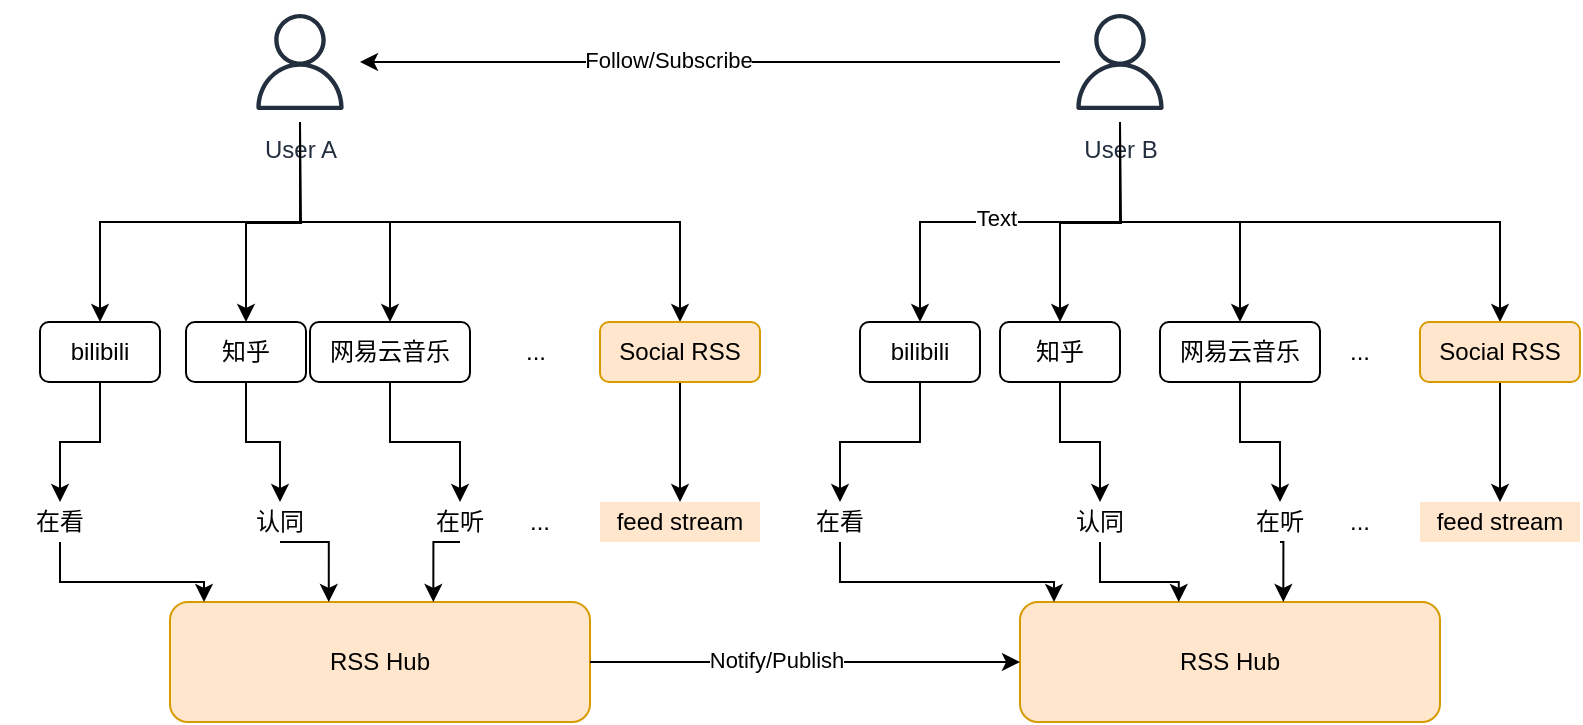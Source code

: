 <mxfile version="14.1.9" type="github"><diagram id="hDTemz2U2WXORsw8WZ_G" name="Page-1"><mxGraphModel dx="786" dy="546" grid="1" gridSize="10" guides="1" tooltips="1" connect="1" arrows="1" fold="1" page="1" pageScale="1" pageWidth="850" pageHeight="1100" math="0" shadow="0"><root><mxCell id="0"/><mxCell id="1" parent="0"/><mxCell id="ZuAt1Qrs9HViI0ZsfsVd-31" value="" style="group" vertex="1" connectable="0" parent="1"><mxGeometry x="50" y="70" width="380" height="360" as="geometry"/></mxCell><mxCell id="ZuAt1Qrs9HViI0ZsfsVd-4" value="User A" style="outlineConnect=0;fontColor=#232F3E;gradientColor=none;strokeColor=#232F3E;fillColor=#ffffff;dashed=0;verticalLabelPosition=bottom;verticalAlign=top;align=center;html=1;fontSize=12;fontStyle=0;aspect=fixed;shape=mxgraph.aws4.resourceIcon;resIcon=mxgraph.aws4.user;" vertex="1" parent="ZuAt1Qrs9HViI0ZsfsVd-31"><mxGeometry x="120" width="60" height="60" as="geometry"/></mxCell><mxCell id="ZuAt1Qrs9HViI0ZsfsVd-15" style="edgeStyle=orthogonalEdgeStyle;rounded=0;orthogonalLoop=1;jettySize=auto;html=1;entryX=0.5;entryY=0;entryDx=0;entryDy=0;" edge="1" parent="ZuAt1Qrs9HViI0ZsfsVd-31" source="ZuAt1Qrs9HViI0ZsfsVd-4" target="ZuAt1Qrs9HViI0ZsfsVd-7"><mxGeometry relative="1" as="geometry"><Array as="points"><mxPoint x="150" y="110"/><mxPoint x="50" y="110"/></Array></mxGeometry></mxCell><mxCell id="ZuAt1Qrs9HViI0ZsfsVd-16" style="edgeStyle=orthogonalEdgeStyle;rounded=0;orthogonalLoop=1;jettySize=auto;html=1;exitX=0.5;exitY=0;exitDx=0;exitDy=0;entryX=0.5;entryY=0;entryDx=0;entryDy=0;" edge="1" parent="ZuAt1Qrs9HViI0ZsfsVd-31" target="ZuAt1Qrs9HViI0ZsfsVd-8"><mxGeometry relative="1" as="geometry"><mxPoint x="150" y="60" as="sourcePoint"/></mxGeometry></mxCell><mxCell id="ZuAt1Qrs9HViI0ZsfsVd-17" style="edgeStyle=orthogonalEdgeStyle;rounded=0;orthogonalLoop=1;jettySize=auto;html=1;entryX=0.5;entryY=0;entryDx=0;entryDy=0;" edge="1" parent="ZuAt1Qrs9HViI0ZsfsVd-31" source="ZuAt1Qrs9HViI0ZsfsVd-4" target="ZuAt1Qrs9HViI0ZsfsVd-9"><mxGeometry relative="1" as="geometry"><mxPoint x="150" y="70" as="sourcePoint"/></mxGeometry></mxCell><mxCell id="ZuAt1Qrs9HViI0ZsfsVd-18" style="edgeStyle=orthogonalEdgeStyle;rounded=0;orthogonalLoop=1;jettySize=auto;html=1;entryX=0.5;entryY=0;entryDx=0;entryDy=0;" edge="1" parent="ZuAt1Qrs9HViI0ZsfsVd-31" source="ZuAt1Qrs9HViI0ZsfsVd-4" target="ZuAt1Qrs9HViI0ZsfsVd-10"><mxGeometry relative="1" as="geometry"><Array as="points"><mxPoint x="150" y="110"/><mxPoint x="340" y="110"/></Array></mxGeometry></mxCell><mxCell id="ZuAt1Qrs9HViI0ZsfsVd-11" value="在看" style="text;html=1;strokeColor=none;fillColor=none;align=center;verticalAlign=middle;whiteSpace=wrap;rounded=0;" vertex="1" parent="ZuAt1Qrs9HViI0ZsfsVd-31"><mxGeometry x="10" y="250" width="40" height="20" as="geometry"/></mxCell><mxCell id="ZuAt1Qrs9HViI0ZsfsVd-19" style="edgeStyle=orthogonalEdgeStyle;rounded=0;orthogonalLoop=1;jettySize=auto;html=1;exitX=0.5;exitY=1;exitDx=0;exitDy=0;entryX=0.5;entryY=0;entryDx=0;entryDy=0;" edge="1" parent="ZuAt1Qrs9HViI0ZsfsVd-31" source="ZuAt1Qrs9HViI0ZsfsVd-7" target="ZuAt1Qrs9HViI0ZsfsVd-11"><mxGeometry relative="1" as="geometry"/></mxCell><mxCell id="ZuAt1Qrs9HViI0ZsfsVd-12" value="认同" style="text;html=1;strokeColor=none;fillColor=none;align=center;verticalAlign=middle;whiteSpace=wrap;rounded=0;" vertex="1" parent="ZuAt1Qrs9HViI0ZsfsVd-31"><mxGeometry x="120" y="250" width="40" height="20" as="geometry"/></mxCell><mxCell id="ZuAt1Qrs9HViI0ZsfsVd-20" style="edgeStyle=orthogonalEdgeStyle;rounded=0;orthogonalLoop=1;jettySize=auto;html=1;exitX=0.5;exitY=1;exitDx=0;exitDy=0;entryX=0.5;entryY=0;entryDx=0;entryDy=0;" edge="1" parent="ZuAt1Qrs9HViI0ZsfsVd-31" source="ZuAt1Qrs9HViI0ZsfsVd-8" target="ZuAt1Qrs9HViI0ZsfsVd-12"><mxGeometry relative="1" as="geometry"/></mxCell><mxCell id="ZuAt1Qrs9HViI0ZsfsVd-13" value="在听" style="text;html=1;strokeColor=none;fillColor=none;align=center;verticalAlign=middle;whiteSpace=wrap;rounded=0;" vertex="1" parent="ZuAt1Qrs9HViI0ZsfsVd-31"><mxGeometry x="210" y="250" width="40" height="20" as="geometry"/></mxCell><mxCell id="ZuAt1Qrs9HViI0ZsfsVd-21" style="edgeStyle=orthogonalEdgeStyle;rounded=0;orthogonalLoop=1;jettySize=auto;html=1;exitX=0.5;exitY=1;exitDx=0;exitDy=0;" edge="1" parent="ZuAt1Qrs9HViI0ZsfsVd-31" source="ZuAt1Qrs9HViI0ZsfsVd-9" target="ZuAt1Qrs9HViI0ZsfsVd-13"><mxGeometry relative="1" as="geometry"/></mxCell><mxCell id="ZuAt1Qrs9HViI0ZsfsVd-14" value="feed stream" style="text;html=1;fillColor=#ffe6cc;align=center;verticalAlign=middle;whiteSpace=wrap;rounded=0;" vertex="1" parent="ZuAt1Qrs9HViI0ZsfsVd-31"><mxGeometry x="300" y="250" width="80" height="20" as="geometry"/></mxCell><mxCell id="ZuAt1Qrs9HViI0ZsfsVd-22" style="edgeStyle=orthogonalEdgeStyle;rounded=0;orthogonalLoop=1;jettySize=auto;html=1;exitX=0.5;exitY=1;exitDx=0;exitDy=0;" edge="1" parent="ZuAt1Qrs9HViI0ZsfsVd-31" source="ZuAt1Qrs9HViI0ZsfsVd-10" target="ZuAt1Qrs9HViI0ZsfsVd-14"><mxGeometry relative="1" as="geometry"/></mxCell><mxCell id="ZuAt1Qrs9HViI0ZsfsVd-24" value="..." style="text;html=1;strokeColor=none;fillColor=none;align=center;verticalAlign=middle;whiteSpace=wrap;rounded=0;" vertex="1" parent="ZuAt1Qrs9HViI0ZsfsVd-31"><mxGeometry x="250" y="250" width="40" height="20" as="geometry"/></mxCell><mxCell id="ZuAt1Qrs9HViI0ZsfsVd-26" value="RSS Hub" style="rounded=1;whiteSpace=wrap;html=1;fillColor=#ffe6cc;strokeColor=#d79b00;" vertex="1" parent="ZuAt1Qrs9HViI0ZsfsVd-31"><mxGeometry x="85" y="300" width="210" height="60" as="geometry"/></mxCell><mxCell id="ZuAt1Qrs9HViI0ZsfsVd-27" style="edgeStyle=orthogonalEdgeStyle;rounded=0;orthogonalLoop=1;jettySize=auto;html=1;exitX=0.5;exitY=1;exitDx=0;exitDy=0;entryX=0.081;entryY=0;entryDx=0;entryDy=0;entryPerimeter=0;" edge="1" parent="ZuAt1Qrs9HViI0ZsfsVd-31" source="ZuAt1Qrs9HViI0ZsfsVd-11" target="ZuAt1Qrs9HViI0ZsfsVd-26"><mxGeometry relative="1" as="geometry"><Array as="points"><mxPoint x="30" y="290"/><mxPoint x="102" y="290"/></Array></mxGeometry></mxCell><mxCell id="ZuAt1Qrs9HViI0ZsfsVd-28" style="edgeStyle=orthogonalEdgeStyle;rounded=0;orthogonalLoop=1;jettySize=auto;html=1;exitX=0.5;exitY=1;exitDx=0;exitDy=0;entryX=0.378;entryY=0;entryDx=0;entryDy=0;entryPerimeter=0;" edge="1" parent="ZuAt1Qrs9HViI0ZsfsVd-31" source="ZuAt1Qrs9HViI0ZsfsVd-12" target="ZuAt1Qrs9HViI0ZsfsVd-26"><mxGeometry relative="1" as="geometry"/></mxCell><mxCell id="ZuAt1Qrs9HViI0ZsfsVd-30" style="edgeStyle=orthogonalEdgeStyle;rounded=0;orthogonalLoop=1;jettySize=auto;html=1;exitX=0.5;exitY=1;exitDx=0;exitDy=0;entryX=0.627;entryY=0;entryDx=0;entryDy=0;entryPerimeter=0;" edge="1" parent="ZuAt1Qrs9HViI0ZsfsVd-31" source="ZuAt1Qrs9HViI0ZsfsVd-13" target="ZuAt1Qrs9HViI0ZsfsVd-26"><mxGeometry relative="1" as="geometry"/></mxCell><mxCell id="ZuAt1Qrs9HViI0ZsfsVd-62" value="" style="group" vertex="1" connectable="0" parent="ZuAt1Qrs9HViI0ZsfsVd-31"><mxGeometry x="20" y="160" width="360" height="30" as="geometry"/></mxCell><mxCell id="ZuAt1Qrs9HViI0ZsfsVd-7" value="bilibili" style="rounded=1;whiteSpace=wrap;html=1;" vertex="1" parent="ZuAt1Qrs9HViI0ZsfsVd-62"><mxGeometry width="60" height="30" as="geometry"/></mxCell><mxCell id="ZuAt1Qrs9HViI0ZsfsVd-8" value="知乎" style="rounded=1;whiteSpace=wrap;html=1;" vertex="1" parent="ZuAt1Qrs9HViI0ZsfsVd-62"><mxGeometry x="73" width="60" height="30" as="geometry"/></mxCell><mxCell id="ZuAt1Qrs9HViI0ZsfsVd-9" value="网易云音乐" style="rounded=1;whiteSpace=wrap;html=1;" vertex="1" parent="ZuAt1Qrs9HViI0ZsfsVd-62"><mxGeometry x="135" width="80" height="30" as="geometry"/></mxCell><mxCell id="ZuAt1Qrs9HViI0ZsfsVd-10" value="Social RSS" style="rounded=1;whiteSpace=wrap;html=1;fillColor=#ffe6cc;strokeColor=#d79b00;" vertex="1" parent="ZuAt1Qrs9HViI0ZsfsVd-62"><mxGeometry x="280" width="80" height="30" as="geometry"/></mxCell><mxCell id="ZuAt1Qrs9HViI0ZsfsVd-23" value="..." style="text;html=1;strokeColor=none;fillColor=none;align=center;verticalAlign=middle;whiteSpace=wrap;rounded=0;" vertex="1" parent="ZuAt1Qrs9HViI0ZsfsVd-62"><mxGeometry x="228" y="5" width="40" height="20" as="geometry"/></mxCell><mxCell id="ZuAt1Qrs9HViI0ZsfsVd-32" value="" style="group;labelBorderColor=none;" vertex="1" connectable="0" parent="1"><mxGeometry x="440" y="70" width="400" height="360" as="geometry"/></mxCell><mxCell id="ZuAt1Qrs9HViI0ZsfsVd-33" value="User B" style="outlineConnect=0;fontColor=#232F3E;gradientColor=none;strokeColor=#232F3E;fillColor=#ffffff;dashed=0;verticalLabelPosition=bottom;verticalAlign=top;align=center;html=1;fontSize=12;fontStyle=0;aspect=fixed;shape=mxgraph.aws4.resourceIcon;resIcon=mxgraph.aws4.user;" vertex="1" parent="ZuAt1Qrs9HViI0ZsfsVd-32"><mxGeometry x="140" width="60" height="60" as="geometry"/></mxCell><mxCell id="ZuAt1Qrs9HViI0ZsfsVd-34" style="edgeStyle=orthogonalEdgeStyle;rounded=0;orthogonalLoop=1;jettySize=auto;html=1;entryX=0.5;entryY=0;entryDx=0;entryDy=0;" edge="1" parent="ZuAt1Qrs9HViI0ZsfsVd-32" source="ZuAt1Qrs9HViI0ZsfsVd-33"><mxGeometry relative="1" as="geometry"><Array as="points"><mxPoint x="170" y="110"/><mxPoint x="70" y="110"/></Array><mxPoint x="70" y="160" as="targetPoint"/></mxGeometry></mxCell><mxCell id="ZuAt1Qrs9HViI0ZsfsVd-65" value="Text" style="edgeLabel;html=1;align=center;verticalAlign=middle;resizable=0;points=[];" vertex="1" connectable="0" parent="ZuAt1Qrs9HViI0ZsfsVd-34"><mxGeometry x="0.12" y="-2" relative="1" as="geometry"><mxPoint as="offset"/></mxGeometry></mxCell><mxCell id="ZuAt1Qrs9HViI0ZsfsVd-36" style="edgeStyle=orthogonalEdgeStyle;rounded=0;orthogonalLoop=1;jettySize=auto;html=1;exitX=0.5;exitY=0;exitDx=0;exitDy=0;entryX=0.5;entryY=0;entryDx=0;entryDy=0;" edge="1" parent="ZuAt1Qrs9HViI0ZsfsVd-32" target="ZuAt1Qrs9HViI0ZsfsVd-37"><mxGeometry relative="1" as="geometry"><mxPoint x="170" y="60" as="sourcePoint"/></mxGeometry></mxCell><mxCell id="ZuAt1Qrs9HViI0ZsfsVd-38" style="edgeStyle=orthogonalEdgeStyle;rounded=0;orthogonalLoop=1;jettySize=auto;html=1;entryX=0.5;entryY=0;entryDx=0;entryDy=0;" edge="1" parent="ZuAt1Qrs9HViI0ZsfsVd-32" source="ZuAt1Qrs9HViI0ZsfsVd-33" target="ZuAt1Qrs9HViI0ZsfsVd-39"><mxGeometry relative="1" as="geometry"><mxPoint x="170" y="70" as="sourcePoint"/></mxGeometry></mxCell><mxCell id="ZuAt1Qrs9HViI0ZsfsVd-40" style="edgeStyle=orthogonalEdgeStyle;rounded=0;orthogonalLoop=1;jettySize=auto;html=1;entryX=0.5;entryY=0;entryDx=0;entryDy=0;" edge="1" parent="ZuAt1Qrs9HViI0ZsfsVd-32" source="ZuAt1Qrs9HViI0ZsfsVd-33" target="ZuAt1Qrs9HViI0ZsfsVd-41"><mxGeometry relative="1" as="geometry"><Array as="points"><mxPoint x="170" y="110"/><mxPoint x="360" y="110"/></Array></mxGeometry></mxCell><mxCell id="ZuAt1Qrs9HViI0ZsfsVd-42" value="在看" style="text;html=1;strokeColor=none;fillColor=none;align=center;verticalAlign=middle;whiteSpace=wrap;rounded=0;" vertex="1" parent="ZuAt1Qrs9HViI0ZsfsVd-32"><mxGeometry x="10" y="250" width="40" height="20" as="geometry"/></mxCell><mxCell id="ZuAt1Qrs9HViI0ZsfsVd-43" style="edgeStyle=orthogonalEdgeStyle;rounded=0;orthogonalLoop=1;jettySize=auto;html=1;exitX=0.5;exitY=1;exitDx=0;exitDy=0;entryX=0.5;entryY=0;entryDx=0;entryDy=0;" edge="1" parent="ZuAt1Qrs9HViI0ZsfsVd-32" source="ZuAt1Qrs9HViI0ZsfsVd-35" target="ZuAt1Qrs9HViI0ZsfsVd-42"><mxGeometry relative="1" as="geometry"/></mxCell><mxCell id="ZuAt1Qrs9HViI0ZsfsVd-44" value="认同" style="text;html=1;strokeColor=none;fillColor=none;align=center;verticalAlign=middle;whiteSpace=wrap;rounded=0;" vertex="1" parent="ZuAt1Qrs9HViI0ZsfsVd-32"><mxGeometry x="140" y="250" width="40" height="20" as="geometry"/></mxCell><mxCell id="ZuAt1Qrs9HViI0ZsfsVd-45" style="edgeStyle=orthogonalEdgeStyle;rounded=0;orthogonalLoop=1;jettySize=auto;html=1;exitX=0.5;exitY=1;exitDx=0;exitDy=0;entryX=0.5;entryY=0;entryDx=0;entryDy=0;" edge="1" parent="ZuAt1Qrs9HViI0ZsfsVd-32" source="ZuAt1Qrs9HViI0ZsfsVd-37" target="ZuAt1Qrs9HViI0ZsfsVd-44"><mxGeometry relative="1" as="geometry"/></mxCell><mxCell id="ZuAt1Qrs9HViI0ZsfsVd-46" value="在听" style="text;html=1;strokeColor=none;fillColor=none;align=center;verticalAlign=middle;whiteSpace=wrap;rounded=0;" vertex="1" parent="ZuAt1Qrs9HViI0ZsfsVd-32"><mxGeometry x="230" y="250" width="40" height="20" as="geometry"/></mxCell><mxCell id="ZuAt1Qrs9HViI0ZsfsVd-47" style="edgeStyle=orthogonalEdgeStyle;rounded=0;orthogonalLoop=1;jettySize=auto;html=1;exitX=0.5;exitY=1;exitDx=0;exitDy=0;" edge="1" parent="ZuAt1Qrs9HViI0ZsfsVd-32" source="ZuAt1Qrs9HViI0ZsfsVd-39" target="ZuAt1Qrs9HViI0ZsfsVd-46"><mxGeometry relative="1" as="geometry"/></mxCell><mxCell id="ZuAt1Qrs9HViI0ZsfsVd-48" value="feed stream" style="text;html=1;fillColor=#ffe6cc;align=center;verticalAlign=middle;whiteSpace=wrap;rounded=0;" vertex="1" parent="ZuAt1Qrs9HViI0ZsfsVd-32"><mxGeometry x="320" y="250" width="80" height="20" as="geometry"/></mxCell><mxCell id="ZuAt1Qrs9HViI0ZsfsVd-49" style="edgeStyle=orthogonalEdgeStyle;rounded=0;orthogonalLoop=1;jettySize=auto;html=1;exitX=0.5;exitY=1;exitDx=0;exitDy=0;" edge="1" parent="ZuAt1Qrs9HViI0ZsfsVd-32" source="ZuAt1Qrs9HViI0ZsfsVd-41" target="ZuAt1Qrs9HViI0ZsfsVd-48"><mxGeometry relative="1" as="geometry"/></mxCell><mxCell id="ZuAt1Qrs9HViI0ZsfsVd-51" value="..." style="text;html=1;strokeColor=none;fillColor=none;align=center;verticalAlign=middle;whiteSpace=wrap;rounded=0;" vertex="1" parent="ZuAt1Qrs9HViI0ZsfsVd-32"><mxGeometry x="270" y="250" width="40" height="20" as="geometry"/></mxCell><mxCell id="ZuAt1Qrs9HViI0ZsfsVd-52" value="RSS Hub" style="rounded=1;whiteSpace=wrap;html=1;fillColor=#ffe6cc;strokeColor=#d79b00;" vertex="1" parent="ZuAt1Qrs9HViI0ZsfsVd-32"><mxGeometry x="120" y="300" width="210" height="60" as="geometry"/></mxCell><mxCell id="ZuAt1Qrs9HViI0ZsfsVd-53" style="edgeStyle=orthogonalEdgeStyle;rounded=0;orthogonalLoop=1;jettySize=auto;html=1;exitX=0.5;exitY=1;exitDx=0;exitDy=0;entryX=0.081;entryY=0;entryDx=0;entryDy=0;entryPerimeter=0;" edge="1" parent="ZuAt1Qrs9HViI0ZsfsVd-32" source="ZuAt1Qrs9HViI0ZsfsVd-42" target="ZuAt1Qrs9HViI0ZsfsVd-52"><mxGeometry relative="1" as="geometry"><Array as="points"><mxPoint x="30" y="290"/><mxPoint x="137" y="290"/></Array></mxGeometry></mxCell><mxCell id="ZuAt1Qrs9HViI0ZsfsVd-54" style="edgeStyle=orthogonalEdgeStyle;rounded=0;orthogonalLoop=1;jettySize=auto;html=1;exitX=0.5;exitY=1;exitDx=0;exitDy=0;entryX=0.378;entryY=0;entryDx=0;entryDy=0;entryPerimeter=0;" edge="1" parent="ZuAt1Qrs9HViI0ZsfsVd-32" source="ZuAt1Qrs9HViI0ZsfsVd-44" target="ZuAt1Qrs9HViI0ZsfsVd-52"><mxGeometry relative="1" as="geometry"/></mxCell><mxCell id="ZuAt1Qrs9HViI0ZsfsVd-55" style="edgeStyle=orthogonalEdgeStyle;rounded=0;orthogonalLoop=1;jettySize=auto;html=1;exitX=0.5;exitY=1;exitDx=0;exitDy=0;entryX=0.627;entryY=0;entryDx=0;entryDy=0;entryPerimeter=0;" edge="1" parent="ZuAt1Qrs9HViI0ZsfsVd-32" source="ZuAt1Qrs9HViI0ZsfsVd-46" target="ZuAt1Qrs9HViI0ZsfsVd-52"><mxGeometry relative="1" as="geometry"/></mxCell><mxCell id="ZuAt1Qrs9HViI0ZsfsVd-63" value="" style="group" vertex="1" connectable="0" parent="ZuAt1Qrs9HViI0ZsfsVd-32"><mxGeometry x="20" y="160" width="380" height="30" as="geometry"/></mxCell><mxCell id="ZuAt1Qrs9HViI0ZsfsVd-35" value="bilibili" style="rounded=1;whiteSpace=wrap;html=1;" vertex="1" parent="ZuAt1Qrs9HViI0ZsfsVd-63"><mxGeometry x="20" width="60" height="30" as="geometry"/></mxCell><mxCell id="ZuAt1Qrs9HViI0ZsfsVd-37" value="知乎" style="rounded=1;whiteSpace=wrap;html=1;" vertex="1" parent="ZuAt1Qrs9HViI0ZsfsVd-63"><mxGeometry x="90" width="60" height="30" as="geometry"/></mxCell><mxCell id="ZuAt1Qrs9HViI0ZsfsVd-39" value="网易云音乐" style="rounded=1;whiteSpace=wrap;html=1;" vertex="1" parent="ZuAt1Qrs9HViI0ZsfsVd-63"><mxGeometry x="170" width="80" height="30" as="geometry"/></mxCell><mxCell id="ZuAt1Qrs9HViI0ZsfsVd-41" value="Social RSS" style="rounded=1;whiteSpace=wrap;html=1;fillColor=#ffe6cc;strokeColor=#d79b00;" vertex="1" parent="ZuAt1Qrs9HViI0ZsfsVd-63"><mxGeometry x="300" width="80" height="30" as="geometry"/></mxCell><mxCell id="ZuAt1Qrs9HViI0ZsfsVd-50" value="..." style="text;html=1;strokeColor=none;fillColor=none;align=center;verticalAlign=middle;whiteSpace=wrap;rounded=0;" vertex="1" parent="ZuAt1Qrs9HViI0ZsfsVd-63"><mxGeometry x="250" y="5" width="40" height="20" as="geometry"/></mxCell><mxCell id="ZuAt1Qrs9HViI0ZsfsVd-56" style="edgeStyle=orthogonalEdgeStyle;rounded=0;orthogonalLoop=1;jettySize=auto;html=1;" edge="1" parent="1" source="ZuAt1Qrs9HViI0ZsfsVd-33" target="ZuAt1Qrs9HViI0ZsfsVd-4"><mxGeometry relative="1" as="geometry"><Array as="points"><mxPoint x="430" y="100"/><mxPoint x="430" y="100"/></Array></mxGeometry></mxCell><mxCell id="ZuAt1Qrs9HViI0ZsfsVd-57" value="Follow/Subscribe" style="edgeLabel;html=1;align=center;verticalAlign=middle;resizable=0;points=[];" vertex="1" connectable="0" parent="ZuAt1Qrs9HViI0ZsfsVd-56"><mxGeometry x="0.123" y="-1" relative="1" as="geometry"><mxPoint as="offset"/></mxGeometry></mxCell><mxCell id="ZuAt1Qrs9HViI0ZsfsVd-60" style="edgeStyle=orthogonalEdgeStyle;rounded=0;orthogonalLoop=1;jettySize=auto;html=1;exitX=1;exitY=0.5;exitDx=0;exitDy=0;entryX=0;entryY=0.5;entryDx=0;entryDy=0;" edge="1" parent="1" source="ZuAt1Qrs9HViI0ZsfsVd-26" target="ZuAt1Qrs9HViI0ZsfsVd-52"><mxGeometry relative="1" as="geometry"><mxPoint x="460" y="400" as="targetPoint"/></mxGeometry></mxCell><mxCell id="ZuAt1Qrs9HViI0ZsfsVd-61" value="Notify/Publish" style="edgeLabel;html=1;align=center;verticalAlign=middle;resizable=0;points=[];" vertex="1" connectable="0" parent="ZuAt1Qrs9HViI0ZsfsVd-60"><mxGeometry x="-0.135" y="1" relative="1" as="geometry"><mxPoint as="offset"/></mxGeometry></mxCell></root></mxGraphModel></diagram></mxfile>
